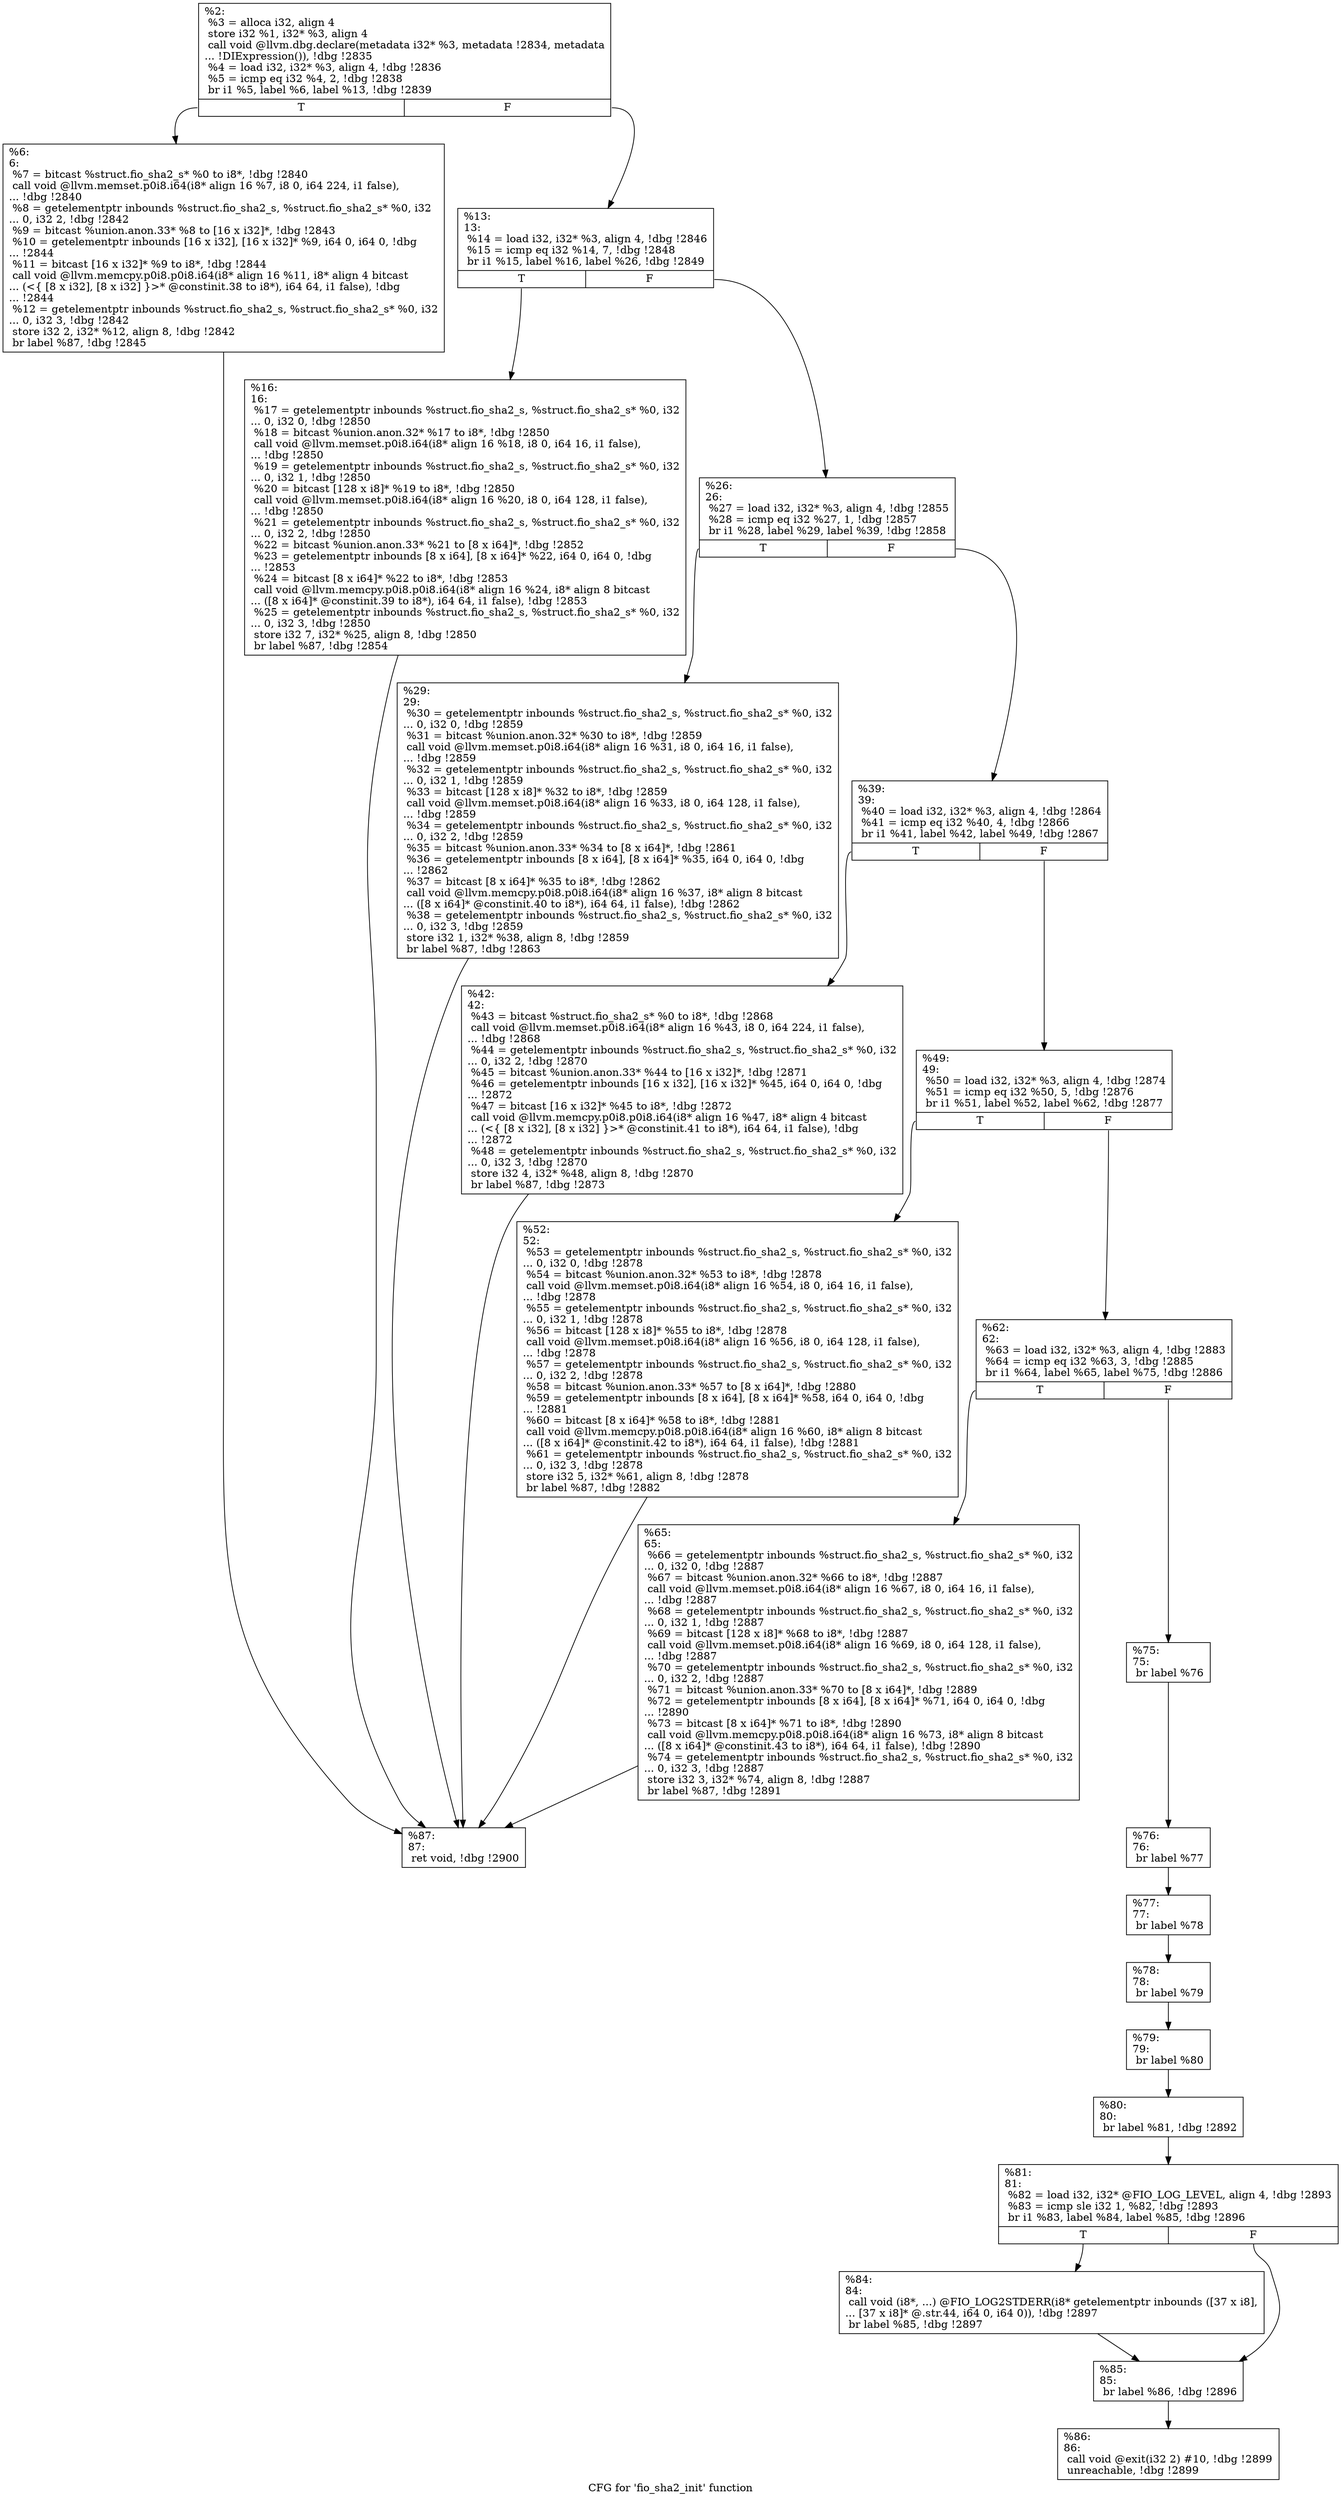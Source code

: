 digraph "CFG for 'fio_sha2_init' function" {
	label="CFG for 'fio_sha2_init' function";

	Node0x55685194e1b0 [shape=record,label="{%2:\l  %3 = alloca i32, align 4\l  store i32 %1, i32* %3, align 4\l  call void @llvm.dbg.declare(metadata i32* %3, metadata !2834, metadata\l... !DIExpression()), !dbg !2835\l  %4 = load i32, i32* %3, align 4, !dbg !2836\l  %5 = icmp eq i32 %4, 2, !dbg !2838\l  br i1 %5, label %6, label %13, !dbg !2839\l|{<s0>T|<s1>F}}"];
	Node0x55685194e1b0:s0 -> Node0x556851953b60;
	Node0x55685194e1b0:s1 -> Node0x556851953bb0;
	Node0x556851953b60 [shape=record,label="{%6:\l6:                                                \l  %7 = bitcast %struct.fio_sha2_s* %0 to i8*, !dbg !2840\l  call void @llvm.memset.p0i8.i64(i8* align 16 %7, i8 0, i64 224, i1 false),\l... !dbg !2840\l  %8 = getelementptr inbounds %struct.fio_sha2_s, %struct.fio_sha2_s* %0, i32\l... 0, i32 2, !dbg !2842\l  %9 = bitcast %union.anon.33* %8 to [16 x i32]*, !dbg !2843\l  %10 = getelementptr inbounds [16 x i32], [16 x i32]* %9, i64 0, i64 0, !dbg\l... !2844\l  %11 = bitcast [16 x i32]* %9 to i8*, !dbg !2844\l  call void @llvm.memcpy.p0i8.p0i8.i64(i8* align 16 %11, i8* align 4 bitcast\l... (\<\{ [8 x i32], [8 x i32] \}\>* @constinit.38 to i8*), i64 64, i1 false), !dbg\l... !2844\l  %12 = getelementptr inbounds %struct.fio_sha2_s, %struct.fio_sha2_s* %0, i32\l... 0, i32 3, !dbg !2842\l  store i32 2, i32* %12, align 8, !dbg !2842\l  br label %87, !dbg !2845\l}"];
	Node0x556851953b60 -> Node0x5568519541f0;
	Node0x556851953bb0 [shape=record,label="{%13:\l13:                                               \l  %14 = load i32, i32* %3, align 4, !dbg !2846\l  %15 = icmp eq i32 %14, 7, !dbg !2848\l  br i1 %15, label %16, label %26, !dbg !2849\l|{<s0>T|<s1>F}}"];
	Node0x556851953bb0:s0 -> Node0x556851953c00;
	Node0x556851953bb0:s1 -> Node0x556851953c50;
	Node0x556851953c00 [shape=record,label="{%16:\l16:                                               \l  %17 = getelementptr inbounds %struct.fio_sha2_s, %struct.fio_sha2_s* %0, i32\l... 0, i32 0, !dbg !2850\l  %18 = bitcast %union.anon.32* %17 to i8*, !dbg !2850\l  call void @llvm.memset.p0i8.i64(i8* align 16 %18, i8 0, i64 16, i1 false),\l... !dbg !2850\l  %19 = getelementptr inbounds %struct.fio_sha2_s, %struct.fio_sha2_s* %0, i32\l... 0, i32 1, !dbg !2850\l  %20 = bitcast [128 x i8]* %19 to i8*, !dbg !2850\l  call void @llvm.memset.p0i8.i64(i8* align 16 %20, i8 0, i64 128, i1 false),\l... !dbg !2850\l  %21 = getelementptr inbounds %struct.fio_sha2_s, %struct.fio_sha2_s* %0, i32\l... 0, i32 2, !dbg !2850\l  %22 = bitcast %union.anon.33* %21 to [8 x i64]*, !dbg !2852\l  %23 = getelementptr inbounds [8 x i64], [8 x i64]* %22, i64 0, i64 0, !dbg\l... !2853\l  %24 = bitcast [8 x i64]* %22 to i8*, !dbg !2853\l  call void @llvm.memcpy.p0i8.p0i8.i64(i8* align 16 %24, i8* align 8 bitcast\l... ([8 x i64]* @constinit.39 to i8*), i64 64, i1 false), !dbg !2853\l  %25 = getelementptr inbounds %struct.fio_sha2_s, %struct.fio_sha2_s* %0, i32\l... 0, i32 3, !dbg !2850\l  store i32 7, i32* %25, align 8, !dbg !2850\l  br label %87, !dbg !2854\l}"];
	Node0x556851953c00 -> Node0x5568519541f0;
	Node0x556851953c50 [shape=record,label="{%26:\l26:                                               \l  %27 = load i32, i32* %3, align 4, !dbg !2855\l  %28 = icmp eq i32 %27, 1, !dbg !2857\l  br i1 %28, label %29, label %39, !dbg !2858\l|{<s0>T|<s1>F}}"];
	Node0x556851953c50:s0 -> Node0x556851953ca0;
	Node0x556851953c50:s1 -> Node0x556851953cf0;
	Node0x556851953ca0 [shape=record,label="{%29:\l29:                                               \l  %30 = getelementptr inbounds %struct.fio_sha2_s, %struct.fio_sha2_s* %0, i32\l... 0, i32 0, !dbg !2859\l  %31 = bitcast %union.anon.32* %30 to i8*, !dbg !2859\l  call void @llvm.memset.p0i8.i64(i8* align 16 %31, i8 0, i64 16, i1 false),\l... !dbg !2859\l  %32 = getelementptr inbounds %struct.fio_sha2_s, %struct.fio_sha2_s* %0, i32\l... 0, i32 1, !dbg !2859\l  %33 = bitcast [128 x i8]* %32 to i8*, !dbg !2859\l  call void @llvm.memset.p0i8.i64(i8* align 16 %33, i8 0, i64 128, i1 false),\l... !dbg !2859\l  %34 = getelementptr inbounds %struct.fio_sha2_s, %struct.fio_sha2_s* %0, i32\l... 0, i32 2, !dbg !2859\l  %35 = bitcast %union.anon.33* %34 to [8 x i64]*, !dbg !2861\l  %36 = getelementptr inbounds [8 x i64], [8 x i64]* %35, i64 0, i64 0, !dbg\l... !2862\l  %37 = bitcast [8 x i64]* %35 to i8*, !dbg !2862\l  call void @llvm.memcpy.p0i8.p0i8.i64(i8* align 16 %37, i8* align 8 bitcast\l... ([8 x i64]* @constinit.40 to i8*), i64 64, i1 false), !dbg !2862\l  %38 = getelementptr inbounds %struct.fio_sha2_s, %struct.fio_sha2_s* %0, i32\l... 0, i32 3, !dbg !2859\l  store i32 1, i32* %38, align 8, !dbg !2859\l  br label %87, !dbg !2863\l}"];
	Node0x556851953ca0 -> Node0x5568519541f0;
	Node0x556851953cf0 [shape=record,label="{%39:\l39:                                               \l  %40 = load i32, i32* %3, align 4, !dbg !2864\l  %41 = icmp eq i32 %40, 4, !dbg !2866\l  br i1 %41, label %42, label %49, !dbg !2867\l|{<s0>T|<s1>F}}"];
	Node0x556851953cf0:s0 -> Node0x556851953d40;
	Node0x556851953cf0:s1 -> Node0x556851953d90;
	Node0x556851953d40 [shape=record,label="{%42:\l42:                                               \l  %43 = bitcast %struct.fio_sha2_s* %0 to i8*, !dbg !2868\l  call void @llvm.memset.p0i8.i64(i8* align 16 %43, i8 0, i64 224, i1 false),\l... !dbg !2868\l  %44 = getelementptr inbounds %struct.fio_sha2_s, %struct.fio_sha2_s* %0, i32\l... 0, i32 2, !dbg !2870\l  %45 = bitcast %union.anon.33* %44 to [16 x i32]*, !dbg !2871\l  %46 = getelementptr inbounds [16 x i32], [16 x i32]* %45, i64 0, i64 0, !dbg\l... !2872\l  %47 = bitcast [16 x i32]* %45 to i8*, !dbg !2872\l  call void @llvm.memcpy.p0i8.p0i8.i64(i8* align 16 %47, i8* align 4 bitcast\l... (\<\{ [8 x i32], [8 x i32] \}\>* @constinit.41 to i8*), i64 64, i1 false), !dbg\l... !2872\l  %48 = getelementptr inbounds %struct.fio_sha2_s, %struct.fio_sha2_s* %0, i32\l... 0, i32 3, !dbg !2870\l  store i32 4, i32* %48, align 8, !dbg !2870\l  br label %87, !dbg !2873\l}"];
	Node0x556851953d40 -> Node0x5568519541f0;
	Node0x556851953d90 [shape=record,label="{%49:\l49:                                               \l  %50 = load i32, i32* %3, align 4, !dbg !2874\l  %51 = icmp eq i32 %50, 5, !dbg !2876\l  br i1 %51, label %52, label %62, !dbg !2877\l|{<s0>T|<s1>F}}"];
	Node0x556851953d90:s0 -> Node0x556851953de0;
	Node0x556851953d90:s1 -> Node0x556851953e30;
	Node0x556851953de0 [shape=record,label="{%52:\l52:                                               \l  %53 = getelementptr inbounds %struct.fio_sha2_s, %struct.fio_sha2_s* %0, i32\l... 0, i32 0, !dbg !2878\l  %54 = bitcast %union.anon.32* %53 to i8*, !dbg !2878\l  call void @llvm.memset.p0i8.i64(i8* align 16 %54, i8 0, i64 16, i1 false),\l... !dbg !2878\l  %55 = getelementptr inbounds %struct.fio_sha2_s, %struct.fio_sha2_s* %0, i32\l... 0, i32 1, !dbg !2878\l  %56 = bitcast [128 x i8]* %55 to i8*, !dbg !2878\l  call void @llvm.memset.p0i8.i64(i8* align 16 %56, i8 0, i64 128, i1 false),\l... !dbg !2878\l  %57 = getelementptr inbounds %struct.fio_sha2_s, %struct.fio_sha2_s* %0, i32\l... 0, i32 2, !dbg !2878\l  %58 = bitcast %union.anon.33* %57 to [8 x i64]*, !dbg !2880\l  %59 = getelementptr inbounds [8 x i64], [8 x i64]* %58, i64 0, i64 0, !dbg\l... !2881\l  %60 = bitcast [8 x i64]* %58 to i8*, !dbg !2881\l  call void @llvm.memcpy.p0i8.p0i8.i64(i8* align 16 %60, i8* align 8 bitcast\l... ([8 x i64]* @constinit.42 to i8*), i64 64, i1 false), !dbg !2881\l  %61 = getelementptr inbounds %struct.fio_sha2_s, %struct.fio_sha2_s* %0, i32\l... 0, i32 3, !dbg !2878\l  store i32 5, i32* %61, align 8, !dbg !2878\l  br label %87, !dbg !2882\l}"];
	Node0x556851953de0 -> Node0x5568519541f0;
	Node0x556851953e30 [shape=record,label="{%62:\l62:                                               \l  %63 = load i32, i32* %3, align 4, !dbg !2883\l  %64 = icmp eq i32 %63, 3, !dbg !2885\l  br i1 %64, label %65, label %75, !dbg !2886\l|{<s0>T|<s1>F}}"];
	Node0x556851953e30:s0 -> Node0x556851953e80;
	Node0x556851953e30:s1 -> Node0x556851953ed0;
	Node0x556851953e80 [shape=record,label="{%65:\l65:                                               \l  %66 = getelementptr inbounds %struct.fio_sha2_s, %struct.fio_sha2_s* %0, i32\l... 0, i32 0, !dbg !2887\l  %67 = bitcast %union.anon.32* %66 to i8*, !dbg !2887\l  call void @llvm.memset.p0i8.i64(i8* align 16 %67, i8 0, i64 16, i1 false),\l... !dbg !2887\l  %68 = getelementptr inbounds %struct.fio_sha2_s, %struct.fio_sha2_s* %0, i32\l... 0, i32 1, !dbg !2887\l  %69 = bitcast [128 x i8]* %68 to i8*, !dbg !2887\l  call void @llvm.memset.p0i8.i64(i8* align 16 %69, i8 0, i64 128, i1 false),\l... !dbg !2887\l  %70 = getelementptr inbounds %struct.fio_sha2_s, %struct.fio_sha2_s* %0, i32\l... 0, i32 2, !dbg !2887\l  %71 = bitcast %union.anon.33* %70 to [8 x i64]*, !dbg !2889\l  %72 = getelementptr inbounds [8 x i64], [8 x i64]* %71, i64 0, i64 0, !dbg\l... !2890\l  %73 = bitcast [8 x i64]* %71 to i8*, !dbg !2890\l  call void @llvm.memcpy.p0i8.p0i8.i64(i8* align 16 %73, i8* align 8 bitcast\l... ([8 x i64]* @constinit.43 to i8*), i64 64, i1 false), !dbg !2890\l  %74 = getelementptr inbounds %struct.fio_sha2_s, %struct.fio_sha2_s* %0, i32\l... 0, i32 3, !dbg !2887\l  store i32 3, i32* %74, align 8, !dbg !2887\l  br label %87, !dbg !2891\l}"];
	Node0x556851953e80 -> Node0x5568519541f0;
	Node0x556851953ed0 [shape=record,label="{%75:\l75:                                               \l  br label %76\l}"];
	Node0x556851953ed0 -> Node0x556851953f20;
	Node0x556851953f20 [shape=record,label="{%76:\l76:                                               \l  br label %77\l}"];
	Node0x556851953f20 -> Node0x556851953f70;
	Node0x556851953f70 [shape=record,label="{%77:\l77:                                               \l  br label %78\l}"];
	Node0x556851953f70 -> Node0x556851953fc0;
	Node0x556851953fc0 [shape=record,label="{%78:\l78:                                               \l  br label %79\l}"];
	Node0x556851953fc0 -> Node0x556851954010;
	Node0x556851954010 [shape=record,label="{%79:\l79:                                               \l  br label %80\l}"];
	Node0x556851954010 -> Node0x556851954060;
	Node0x556851954060 [shape=record,label="{%80:\l80:                                               \l  br label %81, !dbg !2892\l}"];
	Node0x556851954060 -> Node0x5568519540b0;
	Node0x5568519540b0 [shape=record,label="{%81:\l81:                                               \l  %82 = load i32, i32* @FIO_LOG_LEVEL, align 4, !dbg !2893\l  %83 = icmp sle i32 1, %82, !dbg !2893\l  br i1 %83, label %84, label %85, !dbg !2896\l|{<s0>T|<s1>F}}"];
	Node0x5568519540b0:s0 -> Node0x556851954100;
	Node0x5568519540b0:s1 -> Node0x556851954150;
	Node0x556851954100 [shape=record,label="{%84:\l84:                                               \l  call void (i8*, ...) @FIO_LOG2STDERR(i8* getelementptr inbounds ([37 x i8],\l... [37 x i8]* @.str.44, i64 0, i64 0)), !dbg !2897\l  br label %85, !dbg !2897\l}"];
	Node0x556851954100 -> Node0x556851954150;
	Node0x556851954150 [shape=record,label="{%85:\l85:                                               \l  br label %86, !dbg !2896\l}"];
	Node0x556851954150 -> Node0x5568519541a0;
	Node0x5568519541a0 [shape=record,label="{%86:\l86:                                               \l  call void @exit(i32 2) #10, !dbg !2899\l  unreachable, !dbg !2899\l}"];
	Node0x5568519541f0 [shape=record,label="{%87:\l87:                                               \l  ret void, !dbg !2900\l}"];
}
